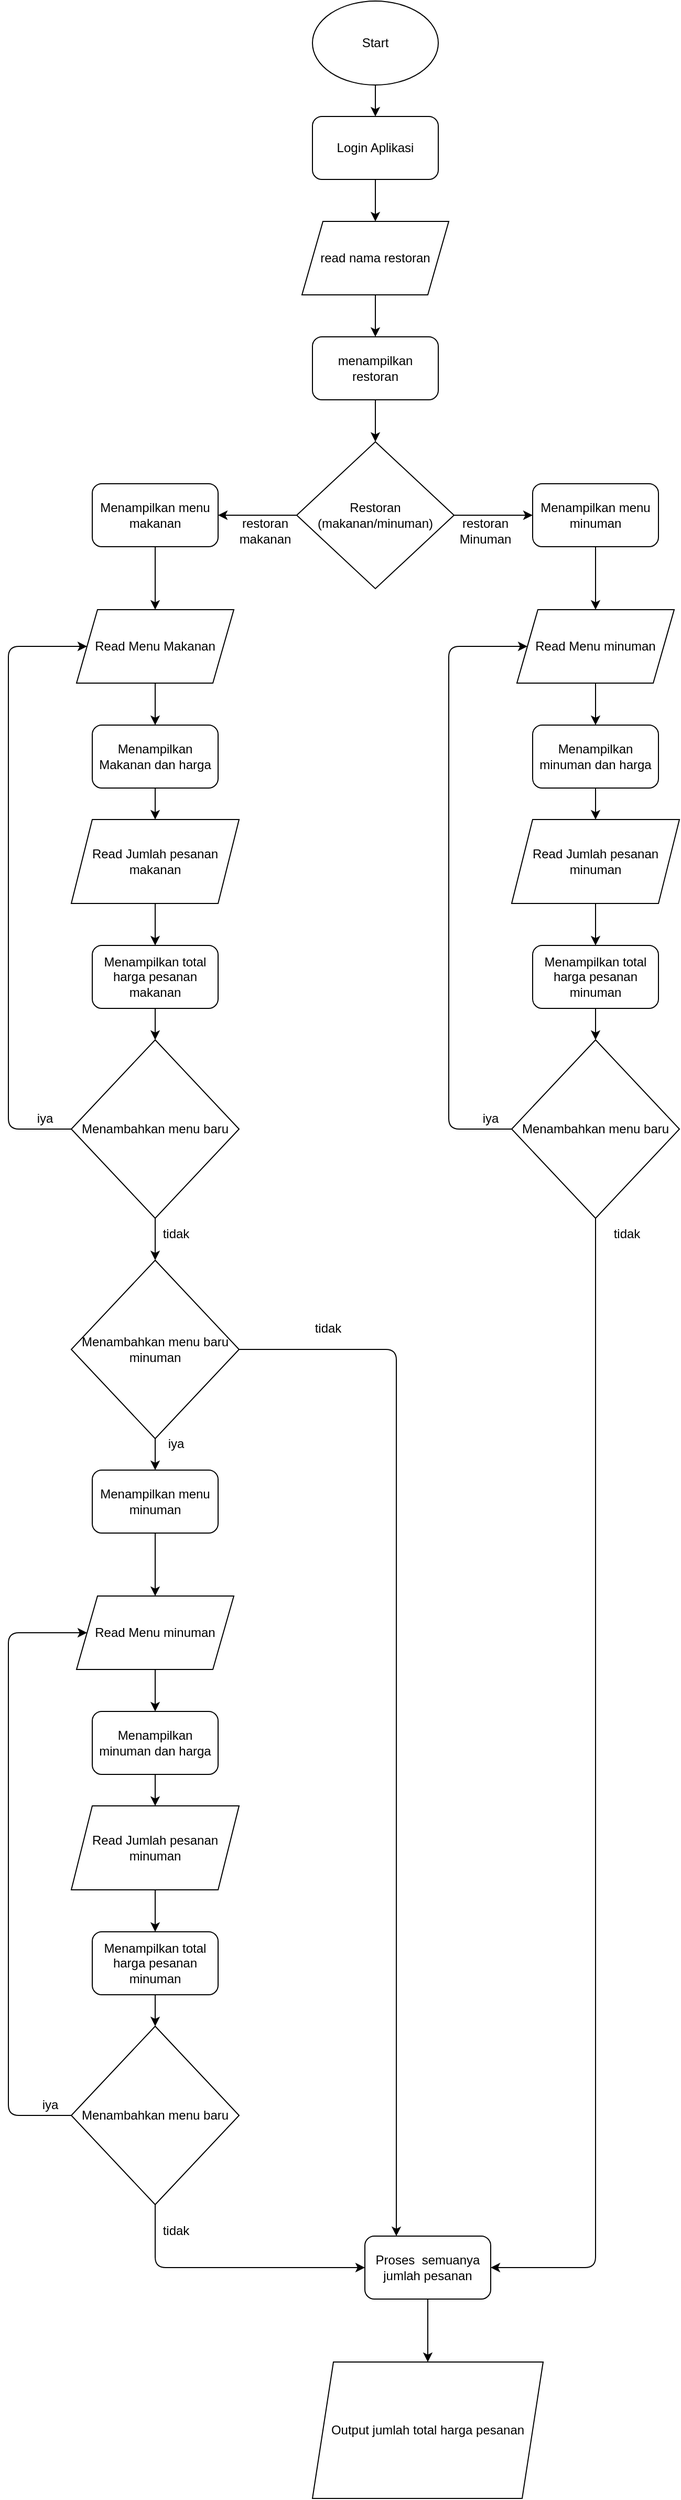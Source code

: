 <mxfile>
    <diagram id="L8sY7_gGpcVJWKPEhLXL" name="Page-1">
        <mxGraphModel dx="981" dy="305" grid="1" gridSize="10" guides="1" tooltips="1" connect="1" arrows="1" fold="1" page="1" pageScale="1" pageWidth="850" pageHeight="1100" math="0" shadow="0">
            <root>
                <mxCell id="0"/>
                <mxCell id="1" parent="0"/>
                <mxCell id="5" value="" style="edgeStyle=none;html=1;" edge="1" parent="1" source="2" target="3">
                    <mxGeometry relative="1" as="geometry"/>
                </mxCell>
                <mxCell id="2" value="Start" style="ellipse;whiteSpace=wrap;html=1;" vertex="1" parent="1">
                    <mxGeometry x="360" y="40" width="120" height="80" as="geometry"/>
                </mxCell>
                <mxCell id="6" value="" style="edgeStyle=none;html=1;" edge="1" parent="1" source="3" target="4">
                    <mxGeometry relative="1" as="geometry"/>
                </mxCell>
                <mxCell id="3" value="Login Aplikasi" style="rounded=1;whiteSpace=wrap;html=1;" vertex="1" parent="1">
                    <mxGeometry x="360" y="150" width="120" height="60" as="geometry"/>
                </mxCell>
                <mxCell id="8" value="" style="edgeStyle=none;html=1;" edge="1" parent="1" source="4" target="7">
                    <mxGeometry relative="1" as="geometry"/>
                </mxCell>
                <mxCell id="4" value="read nama restoran" style="shape=parallelogram;perimeter=parallelogramPerimeter;whiteSpace=wrap;html=1;fixedSize=1;" vertex="1" parent="1">
                    <mxGeometry x="350" y="250" width="140" height="70" as="geometry"/>
                </mxCell>
                <mxCell id="10" value="" style="edgeStyle=none;html=1;" edge="1" parent="1" source="7" target="9">
                    <mxGeometry relative="1" as="geometry"/>
                </mxCell>
                <mxCell id="7" value="menampilkan restoran" style="rounded=1;whiteSpace=wrap;html=1;" vertex="1" parent="1">
                    <mxGeometry x="360" y="360" width="120" height="60" as="geometry"/>
                </mxCell>
                <mxCell id="12" value="" style="edgeStyle=none;html=1;" edge="1" parent="1" source="9" target="11">
                    <mxGeometry relative="1" as="geometry"/>
                </mxCell>
                <mxCell id="61" value="" style="edgeStyle=none;html=1;" edge="1" parent="1" source="9" target="48">
                    <mxGeometry relative="1" as="geometry"/>
                </mxCell>
                <mxCell id="9" value="Restoran&lt;br&gt;(makanan/minuman)" style="rhombus;whiteSpace=wrap;html=1;" vertex="1" parent="1">
                    <mxGeometry x="345" y="460" width="150" height="140" as="geometry"/>
                </mxCell>
                <mxCell id="14" value="" style="edgeStyle=none;html=1;" edge="1" parent="1" source="11" target="13">
                    <mxGeometry relative="1" as="geometry"/>
                </mxCell>
                <mxCell id="11" value="Menampilkan menu makanan" style="rounded=1;whiteSpace=wrap;html=1;" vertex="1" parent="1">
                    <mxGeometry x="150" y="500" width="120" height="60" as="geometry"/>
                </mxCell>
                <mxCell id="16" value="" style="edgeStyle=none;html=1;" edge="1" parent="1" source="13" target="15">
                    <mxGeometry relative="1" as="geometry"/>
                </mxCell>
                <mxCell id="13" value="Read Menu Makanan" style="shape=parallelogram;perimeter=parallelogramPerimeter;whiteSpace=wrap;html=1;fixedSize=1;" vertex="1" parent="1">
                    <mxGeometry x="135" y="620" width="150" height="70" as="geometry"/>
                </mxCell>
                <mxCell id="18" value="" style="edgeStyle=none;html=1;" edge="1" parent="1" source="15" target="17">
                    <mxGeometry relative="1" as="geometry"/>
                </mxCell>
                <mxCell id="15" value="Menampilkan Makanan dan harga" style="rounded=1;whiteSpace=wrap;html=1;" vertex="1" parent="1">
                    <mxGeometry x="150" y="730" width="120" height="60" as="geometry"/>
                </mxCell>
                <mxCell id="20" value="" style="edgeStyle=none;html=1;" edge="1" parent="1" source="17" target="19">
                    <mxGeometry relative="1" as="geometry"/>
                </mxCell>
                <mxCell id="17" value="Read Jumlah pesanan makanan" style="shape=parallelogram;perimeter=parallelogramPerimeter;whiteSpace=wrap;html=1;fixedSize=1;" vertex="1" parent="1">
                    <mxGeometry x="130" y="820" width="160" height="80" as="geometry"/>
                </mxCell>
                <mxCell id="22" value="" style="edgeStyle=none;html=1;" edge="1" parent="1" source="19" target="21">
                    <mxGeometry relative="1" as="geometry"/>
                </mxCell>
                <mxCell id="19" value="Menampilkan total harga pesanan makanan" style="rounded=1;whiteSpace=wrap;html=1;" vertex="1" parent="1">
                    <mxGeometry x="150" y="940" width="120" height="60" as="geometry"/>
                </mxCell>
                <mxCell id="23" style="edgeStyle=none;html=1;entryX=0;entryY=0.5;entryDx=0;entryDy=0;" edge="1" parent="1" source="21" target="13">
                    <mxGeometry relative="1" as="geometry">
                        <Array as="points">
                            <mxPoint x="70" y="1115"/>
                            <mxPoint x="70" y="655"/>
                        </Array>
                    </mxGeometry>
                </mxCell>
                <mxCell id="27" value="" style="edgeStyle=none;html=1;" edge="1" parent="1" source="21" target="26">
                    <mxGeometry relative="1" as="geometry"/>
                </mxCell>
                <mxCell id="21" value="Menambahkan menu baru" style="rhombus;whiteSpace=wrap;html=1;" vertex="1" parent="1">
                    <mxGeometry x="130" y="1030" width="160" height="170" as="geometry"/>
                </mxCell>
                <mxCell id="24" value="tidak" style="text;html=1;strokeColor=none;fillColor=none;align=center;verticalAlign=middle;whiteSpace=wrap;rounded=0;" vertex="1" parent="1">
                    <mxGeometry x="200" y="1200" width="60" height="30" as="geometry"/>
                </mxCell>
                <mxCell id="25" value="iya" style="text;html=1;strokeColor=none;fillColor=none;align=center;verticalAlign=middle;whiteSpace=wrap;rounded=0;" vertex="1" parent="1">
                    <mxGeometry x="75" y="1090" width="60" height="30" as="geometry"/>
                </mxCell>
                <mxCell id="44" value="" style="edgeStyle=none;html=1;" edge="1" parent="1" source="26" target="31">
                    <mxGeometry relative="1" as="geometry"/>
                </mxCell>
                <mxCell id="68" style="edgeStyle=none;html=1;entryX=0.25;entryY=0;entryDx=0;entryDy=0;" edge="1" parent="1" source="26" target="63">
                    <mxGeometry relative="1" as="geometry">
                        <Array as="points">
                            <mxPoint x="440" y="1325"/>
                        </Array>
                    </mxGeometry>
                </mxCell>
                <mxCell id="26" value="Menambahkan menu baru minuman" style="rhombus;whiteSpace=wrap;html=1;" vertex="1" parent="1">
                    <mxGeometry x="130" y="1240" width="160" height="170" as="geometry"/>
                </mxCell>
                <mxCell id="29" value="restoran makanan" style="text;html=1;strokeColor=none;fillColor=none;align=center;verticalAlign=middle;whiteSpace=wrap;rounded=0;" vertex="1" parent="1">
                    <mxGeometry x="285" y="530" width="60" height="30" as="geometry"/>
                </mxCell>
                <mxCell id="30" value="" style="edgeStyle=none;html=1;" edge="1" parent="1" source="31" target="33">
                    <mxGeometry relative="1" as="geometry"/>
                </mxCell>
                <mxCell id="31" value="Menampilkan menu minuman" style="rounded=1;whiteSpace=wrap;html=1;" vertex="1" parent="1">
                    <mxGeometry x="150" y="1440" width="120" height="60" as="geometry"/>
                </mxCell>
                <mxCell id="32" value="" style="edgeStyle=none;html=1;" edge="1" parent="1" source="33" target="35">
                    <mxGeometry relative="1" as="geometry"/>
                </mxCell>
                <mxCell id="33" value="Read Menu minuman" style="shape=parallelogram;perimeter=parallelogramPerimeter;whiteSpace=wrap;html=1;fixedSize=1;" vertex="1" parent="1">
                    <mxGeometry x="135" y="1560" width="150" height="70" as="geometry"/>
                </mxCell>
                <mxCell id="34" value="" style="edgeStyle=none;html=1;" edge="1" parent="1" source="35" target="37">
                    <mxGeometry relative="1" as="geometry"/>
                </mxCell>
                <mxCell id="35" value="Menampilkan minuman&amp;nbsp;dan harga" style="rounded=1;whiteSpace=wrap;html=1;" vertex="1" parent="1">
                    <mxGeometry x="150" y="1670" width="120" height="60" as="geometry"/>
                </mxCell>
                <mxCell id="36" value="" style="edgeStyle=none;html=1;" edge="1" parent="1" source="37" target="39">
                    <mxGeometry relative="1" as="geometry"/>
                </mxCell>
                <mxCell id="37" value="Read Jumlah pesanan minuman" style="shape=parallelogram;perimeter=parallelogramPerimeter;whiteSpace=wrap;html=1;fixedSize=1;" vertex="1" parent="1">
                    <mxGeometry x="130" y="1760" width="160" height="80" as="geometry"/>
                </mxCell>
                <mxCell id="38" value="" style="edgeStyle=none;html=1;" edge="1" parent="1" source="39" target="41">
                    <mxGeometry relative="1" as="geometry"/>
                </mxCell>
                <mxCell id="39" value="Menampilkan total harga pesanan minuman" style="rounded=1;whiteSpace=wrap;html=1;" vertex="1" parent="1">
                    <mxGeometry x="150" y="1880" width="120" height="60" as="geometry"/>
                </mxCell>
                <mxCell id="40" style="edgeStyle=none;html=1;entryX=0;entryY=0.5;entryDx=0;entryDy=0;" edge="1" parent="1" source="41" target="33">
                    <mxGeometry relative="1" as="geometry">
                        <Array as="points">
                            <mxPoint x="70" y="2055"/>
                            <mxPoint x="70" y="1595"/>
                        </Array>
                    </mxGeometry>
                </mxCell>
                <mxCell id="67" style="edgeStyle=none;html=1;entryX=0;entryY=0.5;entryDx=0;entryDy=0;" edge="1" parent="1" source="41" target="63">
                    <mxGeometry relative="1" as="geometry">
                        <Array as="points">
                            <mxPoint x="210" y="2200"/>
                        </Array>
                    </mxGeometry>
                </mxCell>
                <mxCell id="41" value="Menambahkan menu baru" style="rhombus;whiteSpace=wrap;html=1;" vertex="1" parent="1">
                    <mxGeometry x="130" y="1970" width="160" height="170" as="geometry"/>
                </mxCell>
                <mxCell id="42" value="tidak" style="text;html=1;strokeColor=none;fillColor=none;align=center;verticalAlign=middle;whiteSpace=wrap;rounded=0;" vertex="1" parent="1">
                    <mxGeometry x="200" y="2150" width="60" height="30" as="geometry"/>
                </mxCell>
                <mxCell id="45" value="iya" style="text;html=1;strokeColor=none;fillColor=none;align=center;verticalAlign=middle;whiteSpace=wrap;rounded=0;" vertex="1" parent="1">
                    <mxGeometry x="200" y="1400" width="60" height="30" as="geometry"/>
                </mxCell>
                <mxCell id="46" value="iya" style="text;html=1;strokeColor=none;fillColor=none;align=center;verticalAlign=middle;whiteSpace=wrap;rounded=0;" vertex="1" parent="1">
                    <mxGeometry x="80" y="2030" width="60" height="30" as="geometry"/>
                </mxCell>
                <mxCell id="47" value="" style="edgeStyle=none;html=1;" edge="1" parent="1" source="48" target="50">
                    <mxGeometry relative="1" as="geometry"/>
                </mxCell>
                <mxCell id="48" value="Menampilkan menu minuman" style="rounded=1;whiteSpace=wrap;html=1;" vertex="1" parent="1">
                    <mxGeometry x="570" y="500" width="120" height="60" as="geometry"/>
                </mxCell>
                <mxCell id="49" value="" style="edgeStyle=none;html=1;" edge="1" parent="1" source="50" target="52">
                    <mxGeometry relative="1" as="geometry"/>
                </mxCell>
                <mxCell id="50" value="Read Menu minuman" style="shape=parallelogram;perimeter=parallelogramPerimeter;whiteSpace=wrap;html=1;fixedSize=1;" vertex="1" parent="1">
                    <mxGeometry x="555" y="620" width="150" height="70" as="geometry"/>
                </mxCell>
                <mxCell id="51" value="" style="edgeStyle=none;html=1;" edge="1" parent="1" source="52" target="54">
                    <mxGeometry relative="1" as="geometry"/>
                </mxCell>
                <mxCell id="52" value="Menampilkan minuman&amp;nbsp;dan harga" style="rounded=1;whiteSpace=wrap;html=1;" vertex="1" parent="1">
                    <mxGeometry x="570" y="730" width="120" height="60" as="geometry"/>
                </mxCell>
                <mxCell id="53" value="" style="edgeStyle=none;html=1;" edge="1" parent="1" source="54" target="56">
                    <mxGeometry relative="1" as="geometry"/>
                </mxCell>
                <mxCell id="54" value="Read Jumlah pesanan minuman" style="shape=parallelogram;perimeter=parallelogramPerimeter;whiteSpace=wrap;html=1;fixedSize=1;" vertex="1" parent="1">
                    <mxGeometry x="550" y="820" width="160" height="80" as="geometry"/>
                </mxCell>
                <mxCell id="55" value="" style="edgeStyle=none;html=1;" edge="1" parent="1" source="56" target="58">
                    <mxGeometry relative="1" as="geometry"/>
                </mxCell>
                <mxCell id="56" value="Menampilkan total harga pesanan minuman" style="rounded=1;whiteSpace=wrap;html=1;" vertex="1" parent="1">
                    <mxGeometry x="570" y="940" width="120" height="60" as="geometry"/>
                </mxCell>
                <mxCell id="57" style="edgeStyle=none;html=1;entryX=0;entryY=0.5;entryDx=0;entryDy=0;" edge="1" parent="1" source="58" target="50">
                    <mxGeometry relative="1" as="geometry">
                        <Array as="points">
                            <mxPoint x="490" y="1115"/>
                            <mxPoint x="490" y="655"/>
                        </Array>
                    </mxGeometry>
                </mxCell>
                <mxCell id="70" style="edgeStyle=none;html=1;entryX=1;entryY=0.5;entryDx=0;entryDy=0;" edge="1" parent="1" source="58" target="63">
                    <mxGeometry relative="1" as="geometry">
                        <Array as="points">
                            <mxPoint x="630" y="2200"/>
                        </Array>
                    </mxGeometry>
                </mxCell>
                <mxCell id="58" value="Menambahkan menu baru" style="rhombus;whiteSpace=wrap;html=1;" vertex="1" parent="1">
                    <mxGeometry x="550" y="1030" width="160" height="170" as="geometry"/>
                </mxCell>
                <mxCell id="59" value="tidak" style="text;html=1;strokeColor=none;fillColor=none;align=center;verticalAlign=middle;whiteSpace=wrap;rounded=0;" vertex="1" parent="1">
                    <mxGeometry x="630" y="1200" width="60" height="30" as="geometry"/>
                </mxCell>
                <mxCell id="60" value="iya" style="text;html=1;strokeColor=none;fillColor=none;align=center;verticalAlign=middle;whiteSpace=wrap;rounded=0;" vertex="1" parent="1">
                    <mxGeometry x="500" y="1090" width="60" height="30" as="geometry"/>
                </mxCell>
                <mxCell id="62" value="restoran Minuman" style="text;html=1;strokeColor=none;fillColor=none;align=center;verticalAlign=middle;whiteSpace=wrap;rounded=0;" vertex="1" parent="1">
                    <mxGeometry x="495" y="530" width="60" height="30" as="geometry"/>
                </mxCell>
                <mxCell id="72" value="" style="edgeStyle=none;html=1;" edge="1" parent="1" source="63" target="71">
                    <mxGeometry relative="1" as="geometry"/>
                </mxCell>
                <mxCell id="63" value="Proses&amp;nbsp; semuanya jumlah pesanan" style="rounded=1;whiteSpace=wrap;html=1;" vertex="1" parent="1">
                    <mxGeometry x="410" y="2170" width="120" height="60" as="geometry"/>
                </mxCell>
                <mxCell id="69" value="tidak" style="text;html=1;strokeColor=none;fillColor=none;align=center;verticalAlign=middle;whiteSpace=wrap;rounded=0;" vertex="1" parent="1">
                    <mxGeometry x="345" y="1290" width="60" height="30" as="geometry"/>
                </mxCell>
                <mxCell id="71" value="Output jumlah total harga pesanan" style="shape=parallelogram;perimeter=parallelogramPerimeter;whiteSpace=wrap;html=1;fixedSize=1;" vertex="1" parent="1">
                    <mxGeometry x="360" y="2290" width="220" height="130" as="geometry"/>
                </mxCell>
            </root>
        </mxGraphModel>
    </diagram>
</mxfile>